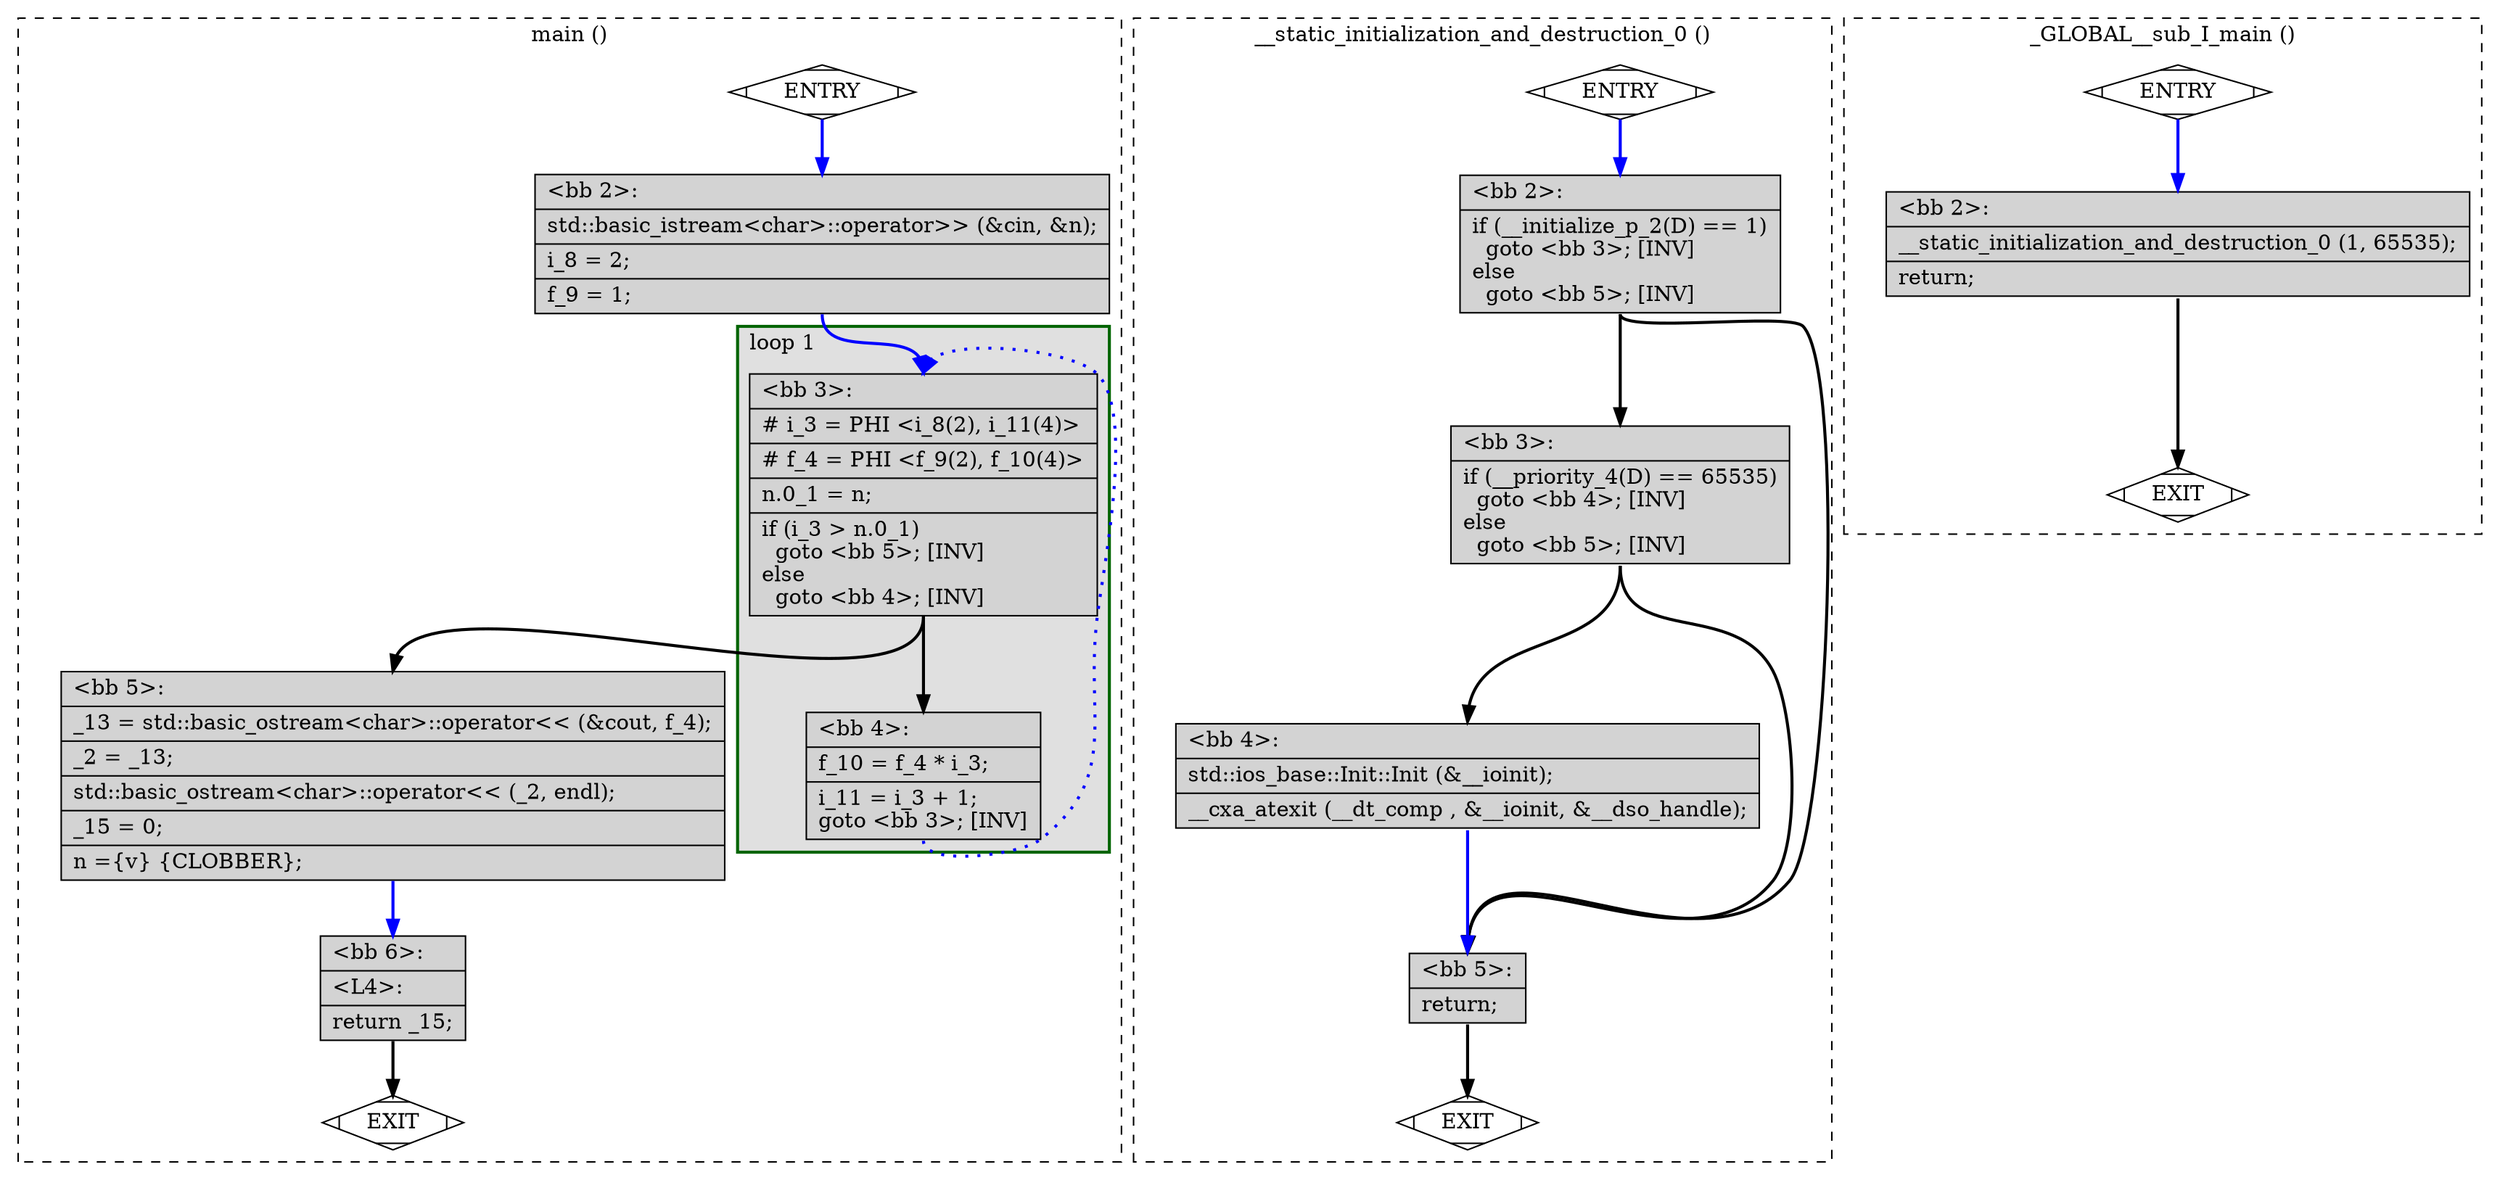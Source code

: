 digraph "main.cpp.231t.optimized" {
overlap=false;
subgraph "cluster_main" {
	style="dashed";
	color="black";
	label="main ()";
	subgraph cluster_1522_1 {
	style="filled";
	color="darkgreen";
	fillcolor="grey88";
	label="loop 1";
	labeljust=l;
	penwidth=2;
	fn_1522_basic_block_3 [shape=record,style=filled,fillcolor=lightgrey,label="{\<bb\ 3\>:\l\
|#\ i_3\ =\ PHI\ \<i_8(2),\ i_11(4)\>\l\
|#\ f_4\ =\ PHI\ \<f_9(2),\ f_10(4)\>\l\
|n.0_1\ =\ n;\l\
|if\ (i_3\ \>\ n.0_1)\l\
\ \ goto\ \<bb\ 5\>;\ [INV]\l\
else\l\
\ \ goto\ \<bb\ 4\>;\ [INV]\l\
}"];

	fn_1522_basic_block_4 [shape=record,style=filled,fillcolor=lightgrey,label="{\<bb\ 4\>:\l\
|f_10\ =\ f_4\ *\ i_3;\l\
|i_11\ =\ i_3\ +\ 1;\l\
goto\ \<bb\ 3\>;\ [INV]\l\
}"];

	}
	fn_1522_basic_block_0 [shape=Mdiamond,style=filled,fillcolor=white,label="ENTRY"];

	fn_1522_basic_block_1 [shape=Mdiamond,style=filled,fillcolor=white,label="EXIT"];

	fn_1522_basic_block_2 [shape=record,style=filled,fillcolor=lightgrey,label="{\<bb\ 2\>:\l\
|std::basic_istream\<char\>::operator\>\>\ (&cin,\ &n);\l\
|i_8\ =\ 2;\l\
|f_9\ =\ 1;\l\
}"];

	fn_1522_basic_block_5 [shape=record,style=filled,fillcolor=lightgrey,label="{\<bb\ 5\>:\l\
|_13\ =\ std::basic_ostream\<char\>::operator\<\<\ (&cout,\ f_4);\l\
|_2\ =\ _13;\l\
|std::basic_ostream\<char\>::operator\<\<\ (_2,\ endl);\l\
|_15\ =\ 0;\l\
|n\ =\{v\}\ \{CLOBBER\};\l\
}"];

	fn_1522_basic_block_6 [shape=record,style=filled,fillcolor=lightgrey,label="{\<bb\ 6\>:\l\
|\<L4\>:\l\
|return\ _15;\l\
}"];

	fn_1522_basic_block_0:s -> fn_1522_basic_block_2:n [style="solid,bold",color=blue,weight=100,constraint=true];
	fn_1522_basic_block_2:s -> fn_1522_basic_block_3:n [style="solid,bold",color=blue,weight=100,constraint=true];
	fn_1522_basic_block_3:s -> fn_1522_basic_block_5:n [style="solid,bold",color=black,weight=10,constraint=true];
	fn_1522_basic_block_3:s -> fn_1522_basic_block_4:n [style="solid,bold",color=black,weight=10,constraint=true];
	fn_1522_basic_block_4:s -> fn_1522_basic_block_3:n [style="dotted,bold",color=blue,weight=10,constraint=false];
	fn_1522_basic_block_5:s -> fn_1522_basic_block_6:n [style="solid,bold",color=blue,weight=100,constraint=true];
	fn_1522_basic_block_6:s -> fn_1522_basic_block_1:n [style="solid,bold",color=black,weight=10,constraint=true];
	fn_1522_basic_block_0:s -> fn_1522_basic_block_1:n [style="invis",constraint=true];
}
subgraph "cluster___static_initialization_and_destruction_0" {
	style="dashed";
	color="black";
	label="__static_initialization_and_destruction_0 ()";
	fn_2008_basic_block_0 [shape=Mdiamond,style=filled,fillcolor=white,label="ENTRY"];

	fn_2008_basic_block_1 [shape=Mdiamond,style=filled,fillcolor=white,label="EXIT"];

	fn_2008_basic_block_2 [shape=record,style=filled,fillcolor=lightgrey,label="{\<bb\ 2\>:\l\
|if\ (__initialize_p_2(D)\ ==\ 1)\l\
\ \ goto\ \<bb\ 3\>;\ [INV]\l\
else\l\
\ \ goto\ \<bb\ 5\>;\ [INV]\l\
}"];

	fn_2008_basic_block_3 [shape=record,style=filled,fillcolor=lightgrey,label="{\<bb\ 3\>:\l\
|if\ (__priority_4(D)\ ==\ 65535)\l\
\ \ goto\ \<bb\ 4\>;\ [INV]\l\
else\l\
\ \ goto\ \<bb\ 5\>;\ [INV]\l\
}"];

	fn_2008_basic_block_4 [shape=record,style=filled,fillcolor=lightgrey,label="{\<bb\ 4\>:\l\
|std::ios_base::Init::Init\ (&__ioinit);\l\
|__cxa_atexit\ (__dt_comp\ ,\ &__ioinit,\ &__dso_handle);\l\
}"];

	fn_2008_basic_block_5 [shape=record,style=filled,fillcolor=lightgrey,label="{\<bb\ 5\>:\l\
|return;\l\
}"];

	fn_2008_basic_block_0:s -> fn_2008_basic_block_2:n [style="solid,bold",color=blue,weight=100,constraint=true];
	fn_2008_basic_block_2:s -> fn_2008_basic_block_3:n [style="solid,bold",color=black,weight=10,constraint=true];
	fn_2008_basic_block_2:s -> fn_2008_basic_block_5:n [style="solid,bold",color=black,weight=10,constraint=true];
	fn_2008_basic_block_3:s -> fn_2008_basic_block_4:n [style="solid,bold",color=black,weight=10,constraint=true];
	fn_2008_basic_block_3:s -> fn_2008_basic_block_5:n [style="solid,bold",color=black,weight=10,constraint=true];
	fn_2008_basic_block_4:s -> fn_2008_basic_block_5:n [style="solid,bold",color=blue,weight=100,constraint=true];
	fn_2008_basic_block_5:s -> fn_2008_basic_block_1:n [style="solid,bold",color=black,weight=10,constraint=true];
	fn_2008_basic_block_0:s -> fn_2008_basic_block_1:n [style="invis",constraint=true];
}
subgraph "cluster__GLOBAL__sub_I_main" {
	style="dashed";
	color="black";
	label="_GLOBAL__sub_I_main ()";
	fn_2009_basic_block_0 [shape=Mdiamond,style=filled,fillcolor=white,label="ENTRY"];

	fn_2009_basic_block_1 [shape=Mdiamond,style=filled,fillcolor=white,label="EXIT"];

	fn_2009_basic_block_2 [shape=record,style=filled,fillcolor=lightgrey,label="{\<bb\ 2\>:\l\
|__static_initialization_and_destruction_0\ (1,\ 65535);\l\
|return;\l\
}"];

	fn_2009_basic_block_0:s -> fn_2009_basic_block_2:n [style="solid,bold",color=blue,weight=100,constraint=true];
	fn_2009_basic_block_2:s -> fn_2009_basic_block_1:n [style="solid,bold",color=black,weight=10,constraint=true];
	fn_2009_basic_block_0:s -> fn_2009_basic_block_1:n [style="invis",constraint=true];
}
}
